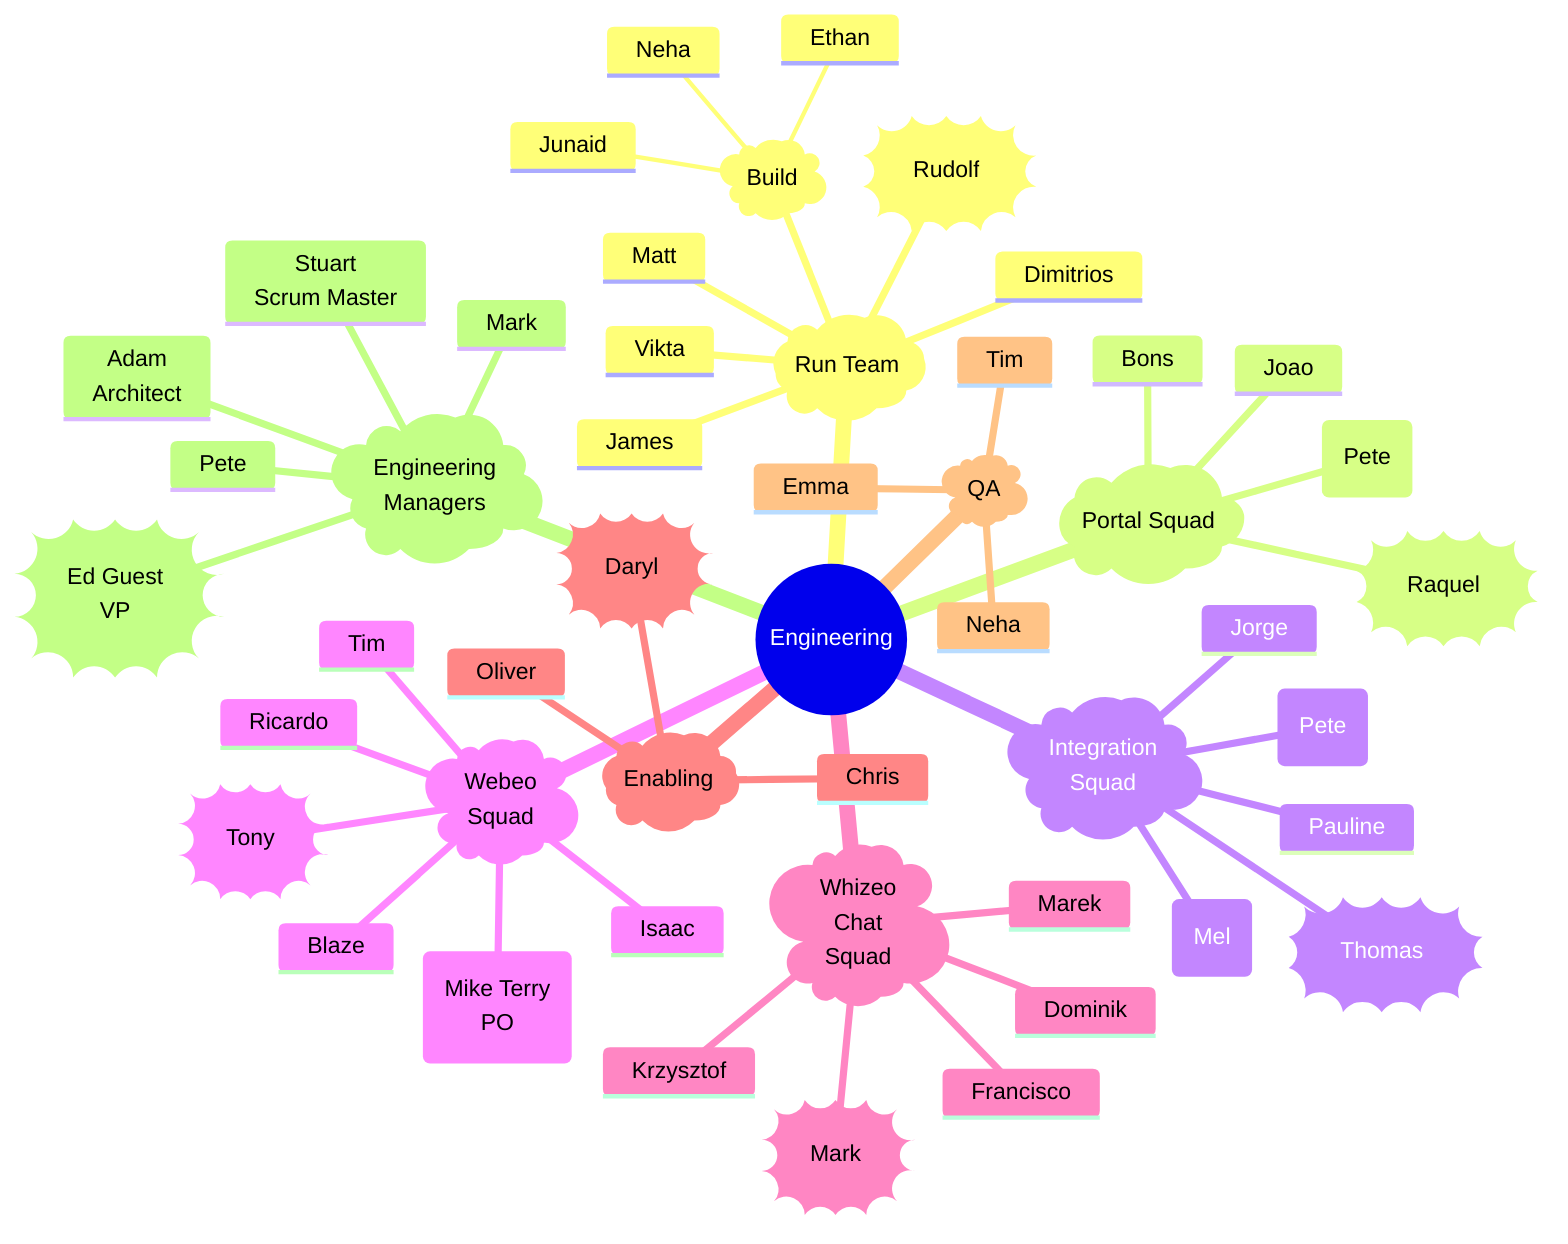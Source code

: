 mindmap
  root((Engineering )
    )Run Team(
        ))Rudolf ((
      Vikta
      Dimitrios
      Matt
      James
      )Build(
        Junaid
        Ethan
        Neha 

    )Portal Squad(
        ))Raquel((
      (Pete)
      Joao
      Bons
    )Integration <br>Squad(
        ))Thomas((
        
      (Pete)
      Jorge
      Pauline
      (Mel)
      
    )Webeo<br> Squad(
        ))Tony((
        
      Blaze
      Isaac
      Ricardo
      Tim
      (Mike Terry<br>PO)
    )Whizeo <br>Chat <br>Squad(
        ))Mark((
        
      Marek
      Dominik
      Krzysztof
      Francisco
    )Enabling(
        ))Daryl((
      Oliver
      Chris
    )QA(
      Emma
      Neha
      Tim
    )Engineering<br>Managers(
      ))Ed Guest<br>VP((
      Pete
      Mark
      Stuart<br>Scrum Master
      Adam<br> Architect